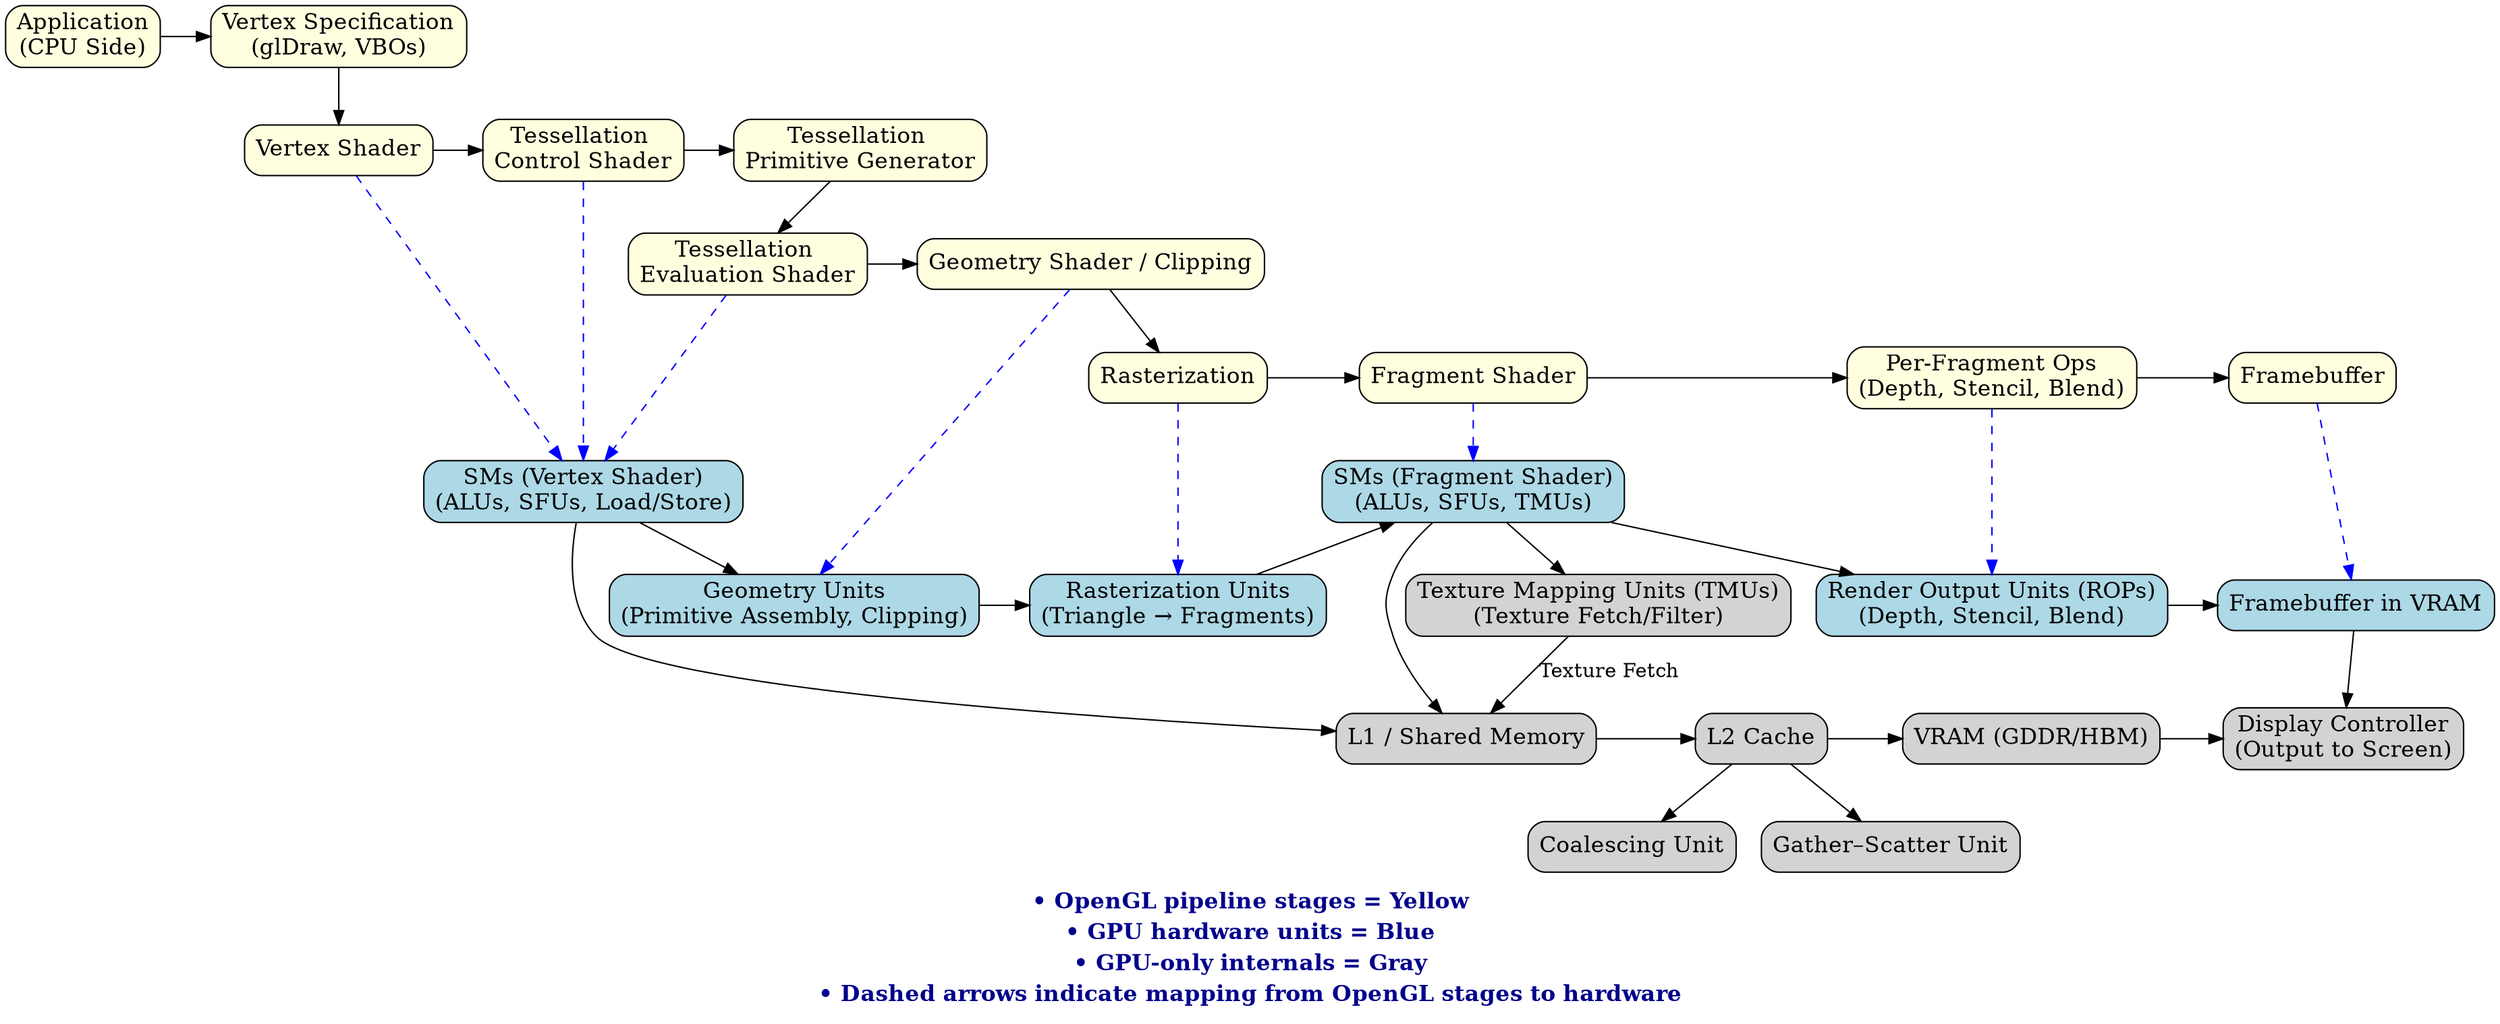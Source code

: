 digraph OpenGL_GPU_Mapping {
    rankdir=TB;

    // Use HTML-like label for the whole graph
    label=<
        <TABLE BORDER="0" CELLBORDER="0" CELLSPACING="0" ALIGN="LEFT">
            <TR><TD></TD></TR>
            <TR><TD></TD></TR>
            <TR><TD><FONT POINT-SIZE="16" COLOR="darkblue"><B>• OpenGL pipeline stages = Yellow</B></FONT></TD></TR>
            <TR><TD><FONT POINT-SIZE="16" COLOR="darkblue"><B>• GPU hardware units = Blue</B></FONT></TD></TR>
            <TR><TD><FONT POINT-SIZE="16" COLOR="darkblue"><B>• GPU-only internals = Gray</B></FONT></TD></TR>
            <TR><TD><FONT POINT-SIZE="16" COLOR="darkblue"><B>• Dashed arrows indicate mapping from OpenGL stages to hardware</B></FONT></TD></TR>
        </TABLE>
    >;

    node [shape=box style="rounded,filled" fontsize=16];

    // === OpenGL Pipeline (multi-rows) ===
    Application   [label="Application\n(CPU Side)", fillcolor=lightyellow];
    VertexSpec    [label="Vertex Specification\n(glDraw, VBOs)", fillcolor=lightyellow];

    OGL_Vertex    [label="Vertex Shader", fillcolor=lightyellow];
    TessCtrl      [label="Tessellation \nControl Shader", fillcolor=lightyellow];
    TessGen       [label="Tessellation \nPrimitive Generator", fillcolor=lightyellow];
    TessEval      [label="Tessellation \nEvaluation Shader", fillcolor=lightyellow];
    OGL_Geometry  [label="Geometry Shader / Clipping", fillcolor=lightyellow];

    OGL_Raster    [label="Rasterization", fillcolor=lightyellow];
    OGL_Fragment  [label="Fragment Shader", fillcolor=lightyellow];
    OGL_PerFrag   [label="Per-Fragment Ops\n(Depth, Stencil, Blend)", fillcolor=lightyellow];
    OGL_Framebuf  [label="Framebuffer", fillcolor=lightyellow];

    // OpenGL flow
    Application -> VertexSpec -> OGL_Vertex -> TessCtrl -> TessGen -> TessEval -> OGL_Geometry -> OGL_Raster -> OGL_Fragment -> OGL_PerFrag -> OGL_Framebuf;

    // === GPU Hardware Units (multi-rows) ===
    HW_Vertex    [label="SMs (Vertex Shader)\n(ALUs, SFUs, Load/Store)", fillcolor=lightblue];
    HW_Fragment  [label="SMs (Fragment Shader)\n(ALUs, SFUs, TMUs)", fillcolor=lightblue];
    HW_Geometry  [label="Geometry Units\n(Primitive Assembly, Clipping)", fillcolor=lightblue];
    HW_Raster    [label="Rasterization Units\n(Triangle → Fragments)", fillcolor=lightblue];
    ROP          [label="Render Output Units (ROPs)\n(Depth, Stencil, Blend)", fillcolor=lightblue];
    HW_Framebuf  [label="Framebuffer in VRAM", fillcolor=lightblue];
    TMU          [label="Texture Mapping Units (TMUs)\n(Texture Fetch/Filter)", fillcolor=lightgray];
    Display      [label="Display Controller\n(Output to Screen)", fillcolor=lightgray];

    // Memory hierarchy
    L1           [label="L1 / Shared Memory", fillcolor=lightgray];
    L2           [label="L2 Cache", fillcolor=lightgray];
    VRAM         [label="VRAM (GDDR/HBM)", fillcolor=lightgray];
    Coalescing   [label="Coalescing Unit", fillcolor=lightgray];
    GatherScatter[label="Gather–Scatter Unit", fillcolor=lightgray];

    // GPU flow
    HW_Vertex -> HW_Geometry -> HW_Raster -> HW_Fragment;
    HW_Fragment -> TMU;
    HW_Fragment -> ROP -> HW_Framebuf -> Display;

    // Memory path
    HW_Vertex -> L1;
    HW_Fragment -> L1;
    L2 -> Coalescing;
    L1 -> L2 -> VRAM;
    L2 -> GatherScatter;
    TMU -> L1 [label="Texture Fetch"];
    VRAM -> Display;

    // === Mapping edges (OpenGL → Hardware) ===
    OGL_Vertex   -> HW_Vertex   [style=dashed color=blue];
    TessCtrl     -> HW_Vertex   [style=dashed color=blue];
    TessEval     -> HW_Vertex   [style=dashed color=blue];
    OGL_Geometry -> HW_Geometry [style=dashed color=blue];
    OGL_Raster   -> HW_Raster   [style=dashed color=blue];
    OGL_Fragment -> HW_Fragment [style=dashed color=blue];
    OGL_PerFrag  -> ROP         [style=dashed color=blue];
    OGL_Framebuf -> HW_Framebuf [style=dashed color=blue];

    // === Layering for better spacing ===
    { rank = same; Application; VertexSpec }
    { rank = same; OGL_Vertex; TessCtrl; TessGen }
    { rank = same; TessEval; OGL_Geometry }
    { rank = same; OGL_Raster; OGL_Fragment; OGL_PerFrag; OGL_Framebuf }

    { rank = same; HW_Vertex; HW_Fragment }
    { rank = same; HW_Geometry; HW_Raster; ROP; HW_Framebuf; TMU }
    { rank = same; L1; L2; VRAM; Display }
    { rank = same; Coalescing; GatherScatter }
}
